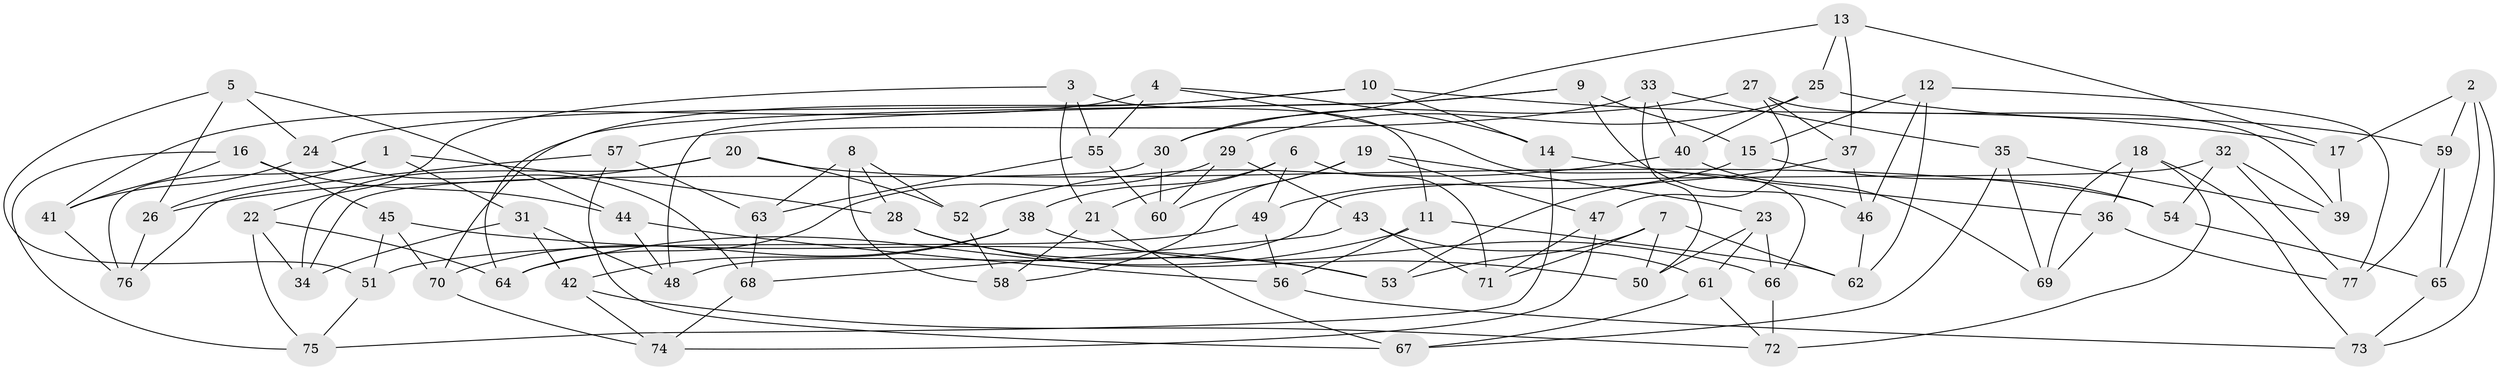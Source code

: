// coarse degree distribution, {4: 0.425531914893617, 6: 0.2765957446808511, 5: 0.2553191489361702, 3: 0.0425531914893617}
// Generated by graph-tools (version 1.1) at 2025/38/03/04/25 23:38:17]
// undirected, 77 vertices, 154 edges
graph export_dot {
  node [color=gray90,style=filled];
  1;
  2;
  3;
  4;
  5;
  6;
  7;
  8;
  9;
  10;
  11;
  12;
  13;
  14;
  15;
  16;
  17;
  18;
  19;
  20;
  21;
  22;
  23;
  24;
  25;
  26;
  27;
  28;
  29;
  30;
  31;
  32;
  33;
  34;
  35;
  36;
  37;
  38;
  39;
  40;
  41;
  42;
  43;
  44;
  45;
  46;
  47;
  48;
  49;
  50;
  51;
  52;
  53;
  54;
  55;
  56;
  57;
  58;
  59;
  60;
  61;
  62;
  63;
  64;
  65;
  66;
  67;
  68;
  69;
  70;
  71;
  72;
  73;
  74;
  75;
  76;
  77;
  1 -- 28;
  1 -- 76;
  1 -- 31;
  1 -- 26;
  2 -- 59;
  2 -- 73;
  2 -- 65;
  2 -- 17;
  3 -- 22;
  3 -- 11;
  3 -- 55;
  3 -- 21;
  4 -- 55;
  4 -- 14;
  4 -- 66;
  4 -- 41;
  5 -- 51;
  5 -- 44;
  5 -- 24;
  5 -- 26;
  6 -- 38;
  6 -- 21;
  6 -- 49;
  6 -- 71;
  7 -- 71;
  7 -- 53;
  7 -- 50;
  7 -- 62;
  8 -- 58;
  8 -- 28;
  8 -- 52;
  8 -- 63;
  9 -- 70;
  9 -- 48;
  9 -- 15;
  9 -- 46;
  10 -- 17;
  10 -- 64;
  10 -- 24;
  10 -- 14;
  11 -- 62;
  11 -- 56;
  11 -- 64;
  12 -- 77;
  12 -- 46;
  12 -- 15;
  12 -- 62;
  13 -- 37;
  13 -- 17;
  13 -- 30;
  13 -- 25;
  14 -- 36;
  14 -- 75;
  15 -- 49;
  15 -- 54;
  16 -- 41;
  16 -- 45;
  16 -- 44;
  16 -- 75;
  17 -- 39;
  18 -- 72;
  18 -- 69;
  18 -- 73;
  18 -- 36;
  19 -- 60;
  19 -- 58;
  19 -- 23;
  19 -- 47;
  20 -- 26;
  20 -- 52;
  20 -- 34;
  20 -- 54;
  21 -- 58;
  21 -- 67;
  22 -- 34;
  22 -- 75;
  22 -- 64;
  23 -- 61;
  23 -- 50;
  23 -- 66;
  24 -- 41;
  24 -- 68;
  25 -- 40;
  25 -- 59;
  25 -- 29;
  26 -- 76;
  27 -- 37;
  27 -- 30;
  27 -- 47;
  27 -- 39;
  28 -- 53;
  28 -- 50;
  29 -- 60;
  29 -- 64;
  29 -- 43;
  30 -- 60;
  30 -- 34;
  31 -- 34;
  31 -- 42;
  31 -- 48;
  32 -- 48;
  32 -- 54;
  32 -- 39;
  32 -- 77;
  33 -- 35;
  33 -- 50;
  33 -- 40;
  33 -- 57;
  35 -- 39;
  35 -- 69;
  35 -- 67;
  36 -- 69;
  36 -- 77;
  37 -- 46;
  37 -- 53;
  38 -- 42;
  38 -- 70;
  38 -- 66;
  40 -- 69;
  40 -- 52;
  41 -- 76;
  42 -- 72;
  42 -- 74;
  43 -- 71;
  43 -- 61;
  43 -- 68;
  44 -- 48;
  44 -- 56;
  45 -- 51;
  45 -- 53;
  45 -- 70;
  46 -- 62;
  47 -- 71;
  47 -- 74;
  49 -- 51;
  49 -- 56;
  51 -- 75;
  52 -- 58;
  54 -- 65;
  55 -- 63;
  55 -- 60;
  56 -- 73;
  57 -- 63;
  57 -- 76;
  57 -- 67;
  59 -- 77;
  59 -- 65;
  61 -- 72;
  61 -- 67;
  63 -- 68;
  65 -- 73;
  66 -- 72;
  68 -- 74;
  70 -- 74;
}
